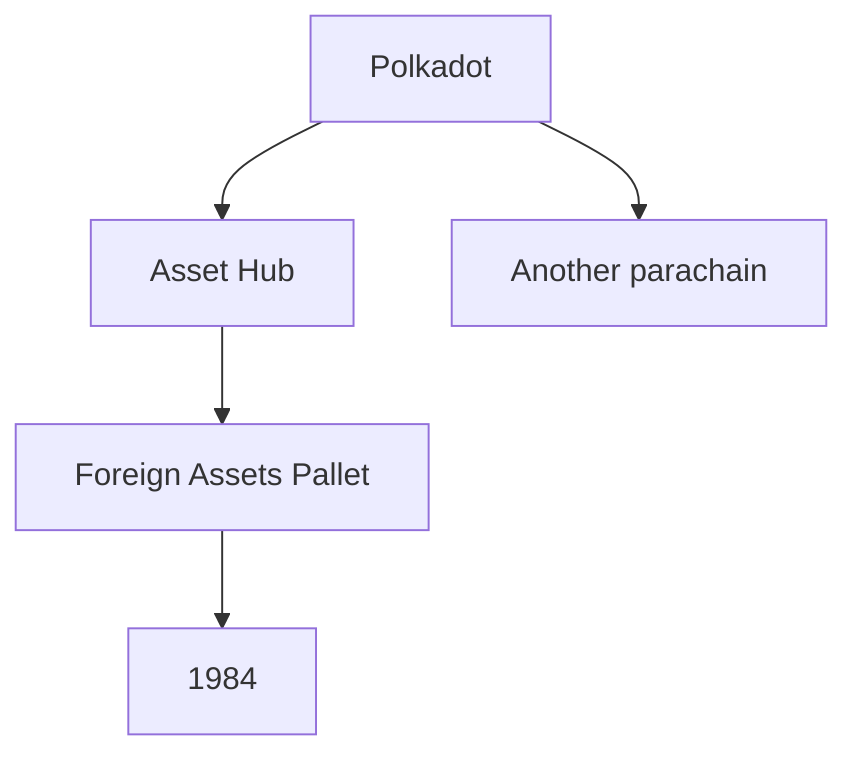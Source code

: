 flowchart
	relay[Polkadot] --> assetHub["Asset Hub"]
	relay --> anotherPara["Another parachain"]

	assetHub --> assetsPallet["Foreign Assets Pallet"]
	assetsPallet --> usdt[1984]